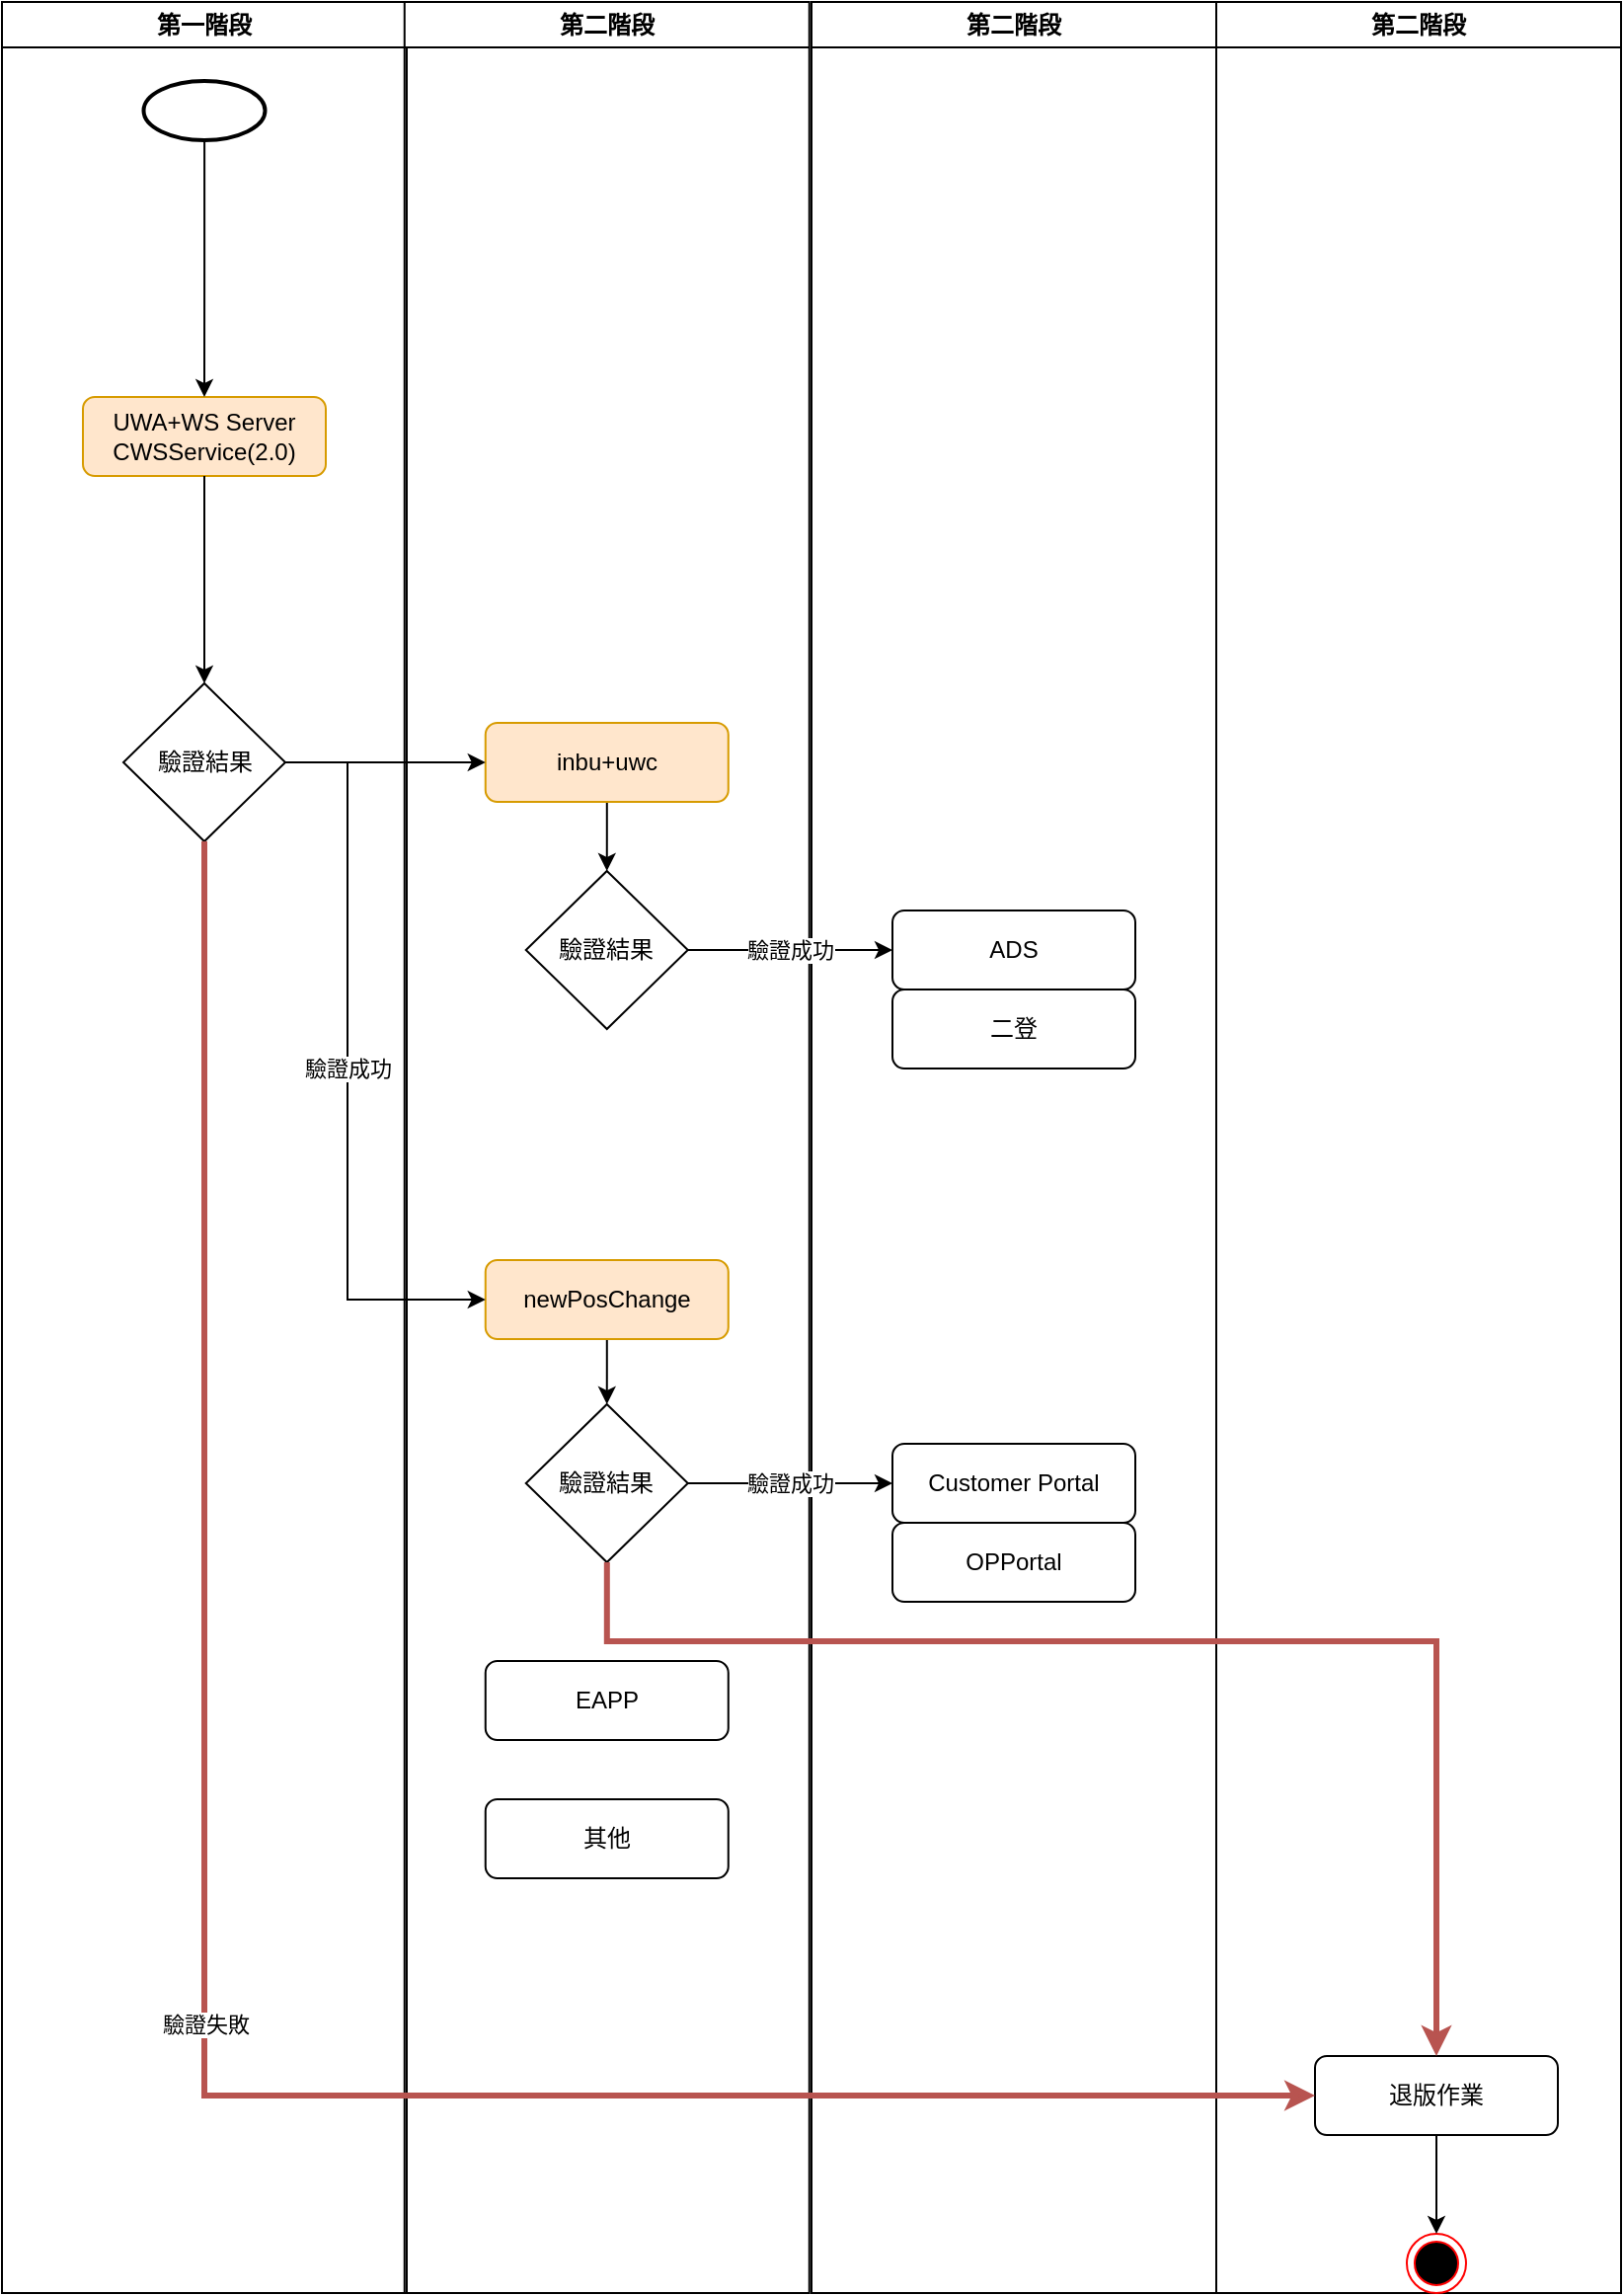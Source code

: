 <mxfile version="24.9.1">
  <diagram id="C5RBs43oDa-KdzZeNtuy" name="Page-1">
    <mxGraphModel dx="1434" dy="720" grid="1" gridSize="10" guides="1" tooltips="1" connect="1" arrows="1" fold="1" page="1" pageScale="1" pageWidth="827" pageHeight="1169" math="0" shadow="0">
      <root>
        <mxCell id="WIyWlLk6GJQsqaUBKTNV-0" />
        <mxCell id="WIyWlLk6GJQsqaUBKTNV-1" parent="WIyWlLk6GJQsqaUBKTNV-0" />
        <mxCell id="SWPrqackAz6YK81M5vLL-34" value="第一階段" style="swimlane;whiteSpace=wrap;html=1;" vertex="1" parent="WIyWlLk6GJQsqaUBKTNV-1">
          <mxGeometry x="5.0" width="205.0" height="1160" as="geometry" />
        </mxCell>
        <mxCell id="SWPrqackAz6YK81M5vLL-33" value="UWA+WS Server&lt;div&gt;CWSService(2.0)&lt;/div&gt;" style="rounded=1;whiteSpace=wrap;html=1;fontSize=12;glass=0;strokeWidth=1;shadow=0;fillColor=#ffe6cc;strokeColor=#d79b00;" vertex="1" parent="SWPrqackAz6YK81M5vLL-34">
          <mxGeometry x="41.0" y="200" width="123.0" height="40" as="geometry" />
        </mxCell>
        <mxCell id="SWPrqackAz6YK81M5vLL-39" style="edgeStyle=orthogonalEdgeStyle;rounded=0;orthogonalLoop=1;jettySize=auto;html=1;entryX=0.5;entryY=0;entryDx=0;entryDy=0;" edge="1" parent="SWPrqackAz6YK81M5vLL-34" source="SWPrqackAz6YK81M5vLL-38" target="SWPrqackAz6YK81M5vLL-33">
          <mxGeometry relative="1" as="geometry" />
        </mxCell>
        <mxCell id="SWPrqackAz6YK81M5vLL-38" value="" style="strokeWidth=2;html=1;shape=mxgraph.flowchart.start_1;whiteSpace=wrap;" vertex="1" parent="SWPrqackAz6YK81M5vLL-34">
          <mxGeometry x="71.75" y="40" width="61.5" height="30" as="geometry" />
        </mxCell>
        <mxCell id="SWPrqackAz6YK81M5vLL-43" value="驗證結果" style="rhombus;whiteSpace=wrap;html=1;" vertex="1" parent="SWPrqackAz6YK81M5vLL-34">
          <mxGeometry x="61.5" y="345" width="82" height="80" as="geometry" />
        </mxCell>
        <mxCell id="SWPrqackAz6YK81M5vLL-40" style="rounded=0;orthogonalLoop=1;jettySize=auto;html=1;elbow=vertical;entryX=0.5;entryY=0;entryDx=0;entryDy=0;" edge="1" parent="SWPrqackAz6YK81M5vLL-34" source="SWPrqackAz6YK81M5vLL-33" target="SWPrqackAz6YK81M5vLL-43">
          <mxGeometry relative="1" as="geometry" />
        </mxCell>
        <mxCell id="SWPrqackAz6YK81M5vLL-35" value="第二階段" style="swimlane;whiteSpace=wrap;html=1;startSize=23;" vertex="1" parent="WIyWlLk6GJQsqaUBKTNV-1">
          <mxGeometry x="208.88" width="205.0" height="1160" as="geometry" />
        </mxCell>
        <mxCell id="SWPrqackAz6YK81M5vLL-70" style="edgeStyle=orthogonalEdgeStyle;rounded=0;orthogonalLoop=1;jettySize=auto;html=1;entryX=0.5;entryY=0;entryDx=0;entryDy=0;" edge="1" parent="SWPrqackAz6YK81M5vLL-35" source="SWPrqackAz6YK81M5vLL-4" target="SWPrqackAz6YK81M5vLL-69">
          <mxGeometry relative="1" as="geometry" />
        </mxCell>
        <mxCell id="SWPrqackAz6YK81M5vLL-4" value="inbu+uwc" style="rounded=1;whiteSpace=wrap;html=1;fontSize=12;glass=0;strokeWidth=1;shadow=0;fillColor=#ffe6cc;strokeColor=#d79b00;" vertex="1" parent="SWPrqackAz6YK81M5vLL-35">
          <mxGeometry x="41.0" y="365" width="123.0" height="40" as="geometry" />
        </mxCell>
        <mxCell id="SWPrqackAz6YK81M5vLL-72" style="edgeStyle=orthogonalEdgeStyle;rounded=0;orthogonalLoop=1;jettySize=auto;html=1;entryX=0.5;entryY=0;entryDx=0;entryDy=0;" edge="1" parent="SWPrqackAz6YK81M5vLL-35" source="WIyWlLk6GJQsqaUBKTNV-12" target="SWPrqackAz6YK81M5vLL-71">
          <mxGeometry relative="1" as="geometry" />
        </mxCell>
        <mxCell id="WIyWlLk6GJQsqaUBKTNV-12" value="newPosChange" style="rounded=1;whiteSpace=wrap;html=1;fontSize=12;glass=0;strokeWidth=1;shadow=0;fillColor=#ffe6cc;strokeColor=#d79b00;" parent="SWPrqackAz6YK81M5vLL-35" vertex="1">
          <mxGeometry x="41.0" y="637" width="123.0" height="40" as="geometry" />
        </mxCell>
        <mxCell id="SWPrqackAz6YK81M5vLL-8" value="EAPP" style="rounded=1;whiteSpace=wrap;html=1;fontSize=12;glass=0;strokeWidth=1;shadow=0;" vertex="1" parent="SWPrqackAz6YK81M5vLL-35">
          <mxGeometry x="41.0" y="840" width="123.0" height="40" as="geometry" />
        </mxCell>
        <mxCell id="SWPrqackAz6YK81M5vLL-25" value="其他" style="rounded=1;whiteSpace=wrap;html=1;fontSize=12;glass=0;strokeWidth=1;shadow=0;" vertex="1" parent="SWPrqackAz6YK81M5vLL-35">
          <mxGeometry x="41.0" y="910" width="123.0" height="40" as="geometry" />
        </mxCell>
        <mxCell id="SWPrqackAz6YK81M5vLL-69" value="驗證結果" style="rhombus;whiteSpace=wrap;html=1;" vertex="1" parent="SWPrqackAz6YK81M5vLL-35">
          <mxGeometry x="61.5" y="440" width="82" height="80" as="geometry" />
        </mxCell>
        <mxCell id="SWPrqackAz6YK81M5vLL-71" value="驗證結果" style="rhombus;whiteSpace=wrap;html=1;" vertex="1" parent="SWPrqackAz6YK81M5vLL-35">
          <mxGeometry x="61.5" y="710" width="82" height="80" as="geometry" />
        </mxCell>
        <mxCell id="SWPrqackAz6YK81M5vLL-45" value="第二階段" style="swimlane;whiteSpace=wrap;html=1;startSize=23;" vertex="1" parent="WIyWlLk6GJQsqaUBKTNV-1">
          <mxGeometry x="415.0" width="205.0" height="1160" as="geometry" />
        </mxCell>
        <mxCell id="SWPrqackAz6YK81M5vLL-13" value="&lt;span style=&quot;text-align: left;&quot;&gt;Customer Portal&lt;/span&gt;" style="rounded=1;whiteSpace=wrap;html=1;fontSize=12;glass=0;strokeWidth=1;shadow=0;" vertex="1" parent="SWPrqackAz6YK81M5vLL-45">
          <mxGeometry x="41.0" y="730" width="123.0" height="40" as="geometry" />
        </mxCell>
        <mxCell id="SWPrqackAz6YK81M5vLL-14" value="&lt;div style=&quot;text-align: left;&quot;&gt;&lt;span style=&quot;background-color: initial;&quot;&gt;OPPortal&lt;/span&gt;&lt;/div&gt;" style="rounded=1;whiteSpace=wrap;html=1;fontSize=12;glass=0;strokeWidth=1;shadow=0;" vertex="1" parent="SWPrqackAz6YK81M5vLL-45">
          <mxGeometry x="41.0" y="770" width="123.0" height="40" as="geometry" />
        </mxCell>
        <mxCell id="SWPrqackAz6YK81M5vLL-10" value="ADS" style="rounded=1;whiteSpace=wrap;html=1;fontSize=12;glass=0;strokeWidth=1;shadow=0;" vertex="1" parent="SWPrqackAz6YK81M5vLL-45">
          <mxGeometry x="41.0" y="460" width="123.0" height="40" as="geometry" />
        </mxCell>
        <mxCell id="SWPrqackAz6YK81M5vLL-11" value="二登" style="rounded=1;whiteSpace=wrap;html=1;fontSize=12;glass=0;strokeWidth=1;shadow=0;" vertex="1" parent="SWPrqackAz6YK81M5vLL-45">
          <mxGeometry x="41.0" y="500" width="123.0" height="40" as="geometry" />
        </mxCell>
        <mxCell id="SWPrqackAz6YK81M5vLL-60" value="第二階段" style="swimlane;whiteSpace=wrap;html=1;startSize=23;" vertex="1" parent="WIyWlLk6GJQsqaUBKTNV-1">
          <mxGeometry x="620" width="205.0" height="1160" as="geometry" />
        </mxCell>
        <mxCell id="SWPrqackAz6YK81M5vLL-59" value="退版作業" style="rounded=1;whiteSpace=wrap;html=1;fontSize=12;glass=0;strokeWidth=1;shadow=0;" vertex="1" parent="SWPrqackAz6YK81M5vLL-60">
          <mxGeometry x="50" y="1040" width="123.0" height="40" as="geometry" />
        </mxCell>
        <mxCell id="SWPrqackAz6YK81M5vLL-67" value="" style="ellipse;html=1;shape=endState;fillColor=#000000;strokeColor=#ff0000;" vertex="1" parent="SWPrqackAz6YK81M5vLL-60">
          <mxGeometry x="96.5" y="1130" width="30" height="30" as="geometry" />
        </mxCell>
        <mxCell id="SWPrqackAz6YK81M5vLL-68" style="edgeStyle=orthogonalEdgeStyle;rounded=0;orthogonalLoop=1;jettySize=auto;html=1;entryX=0.5;entryY=0;entryDx=0;entryDy=0;" edge="1" parent="SWPrqackAz6YK81M5vLL-60" source="SWPrqackAz6YK81M5vLL-59" target="SWPrqackAz6YK81M5vLL-67">
          <mxGeometry relative="1" as="geometry" />
        </mxCell>
        <mxCell id="SWPrqackAz6YK81M5vLL-53" style="rounded=0;orthogonalLoop=1;jettySize=auto;html=1;entryX=0;entryY=0.5;entryDx=0;entryDy=0;" edge="1" parent="WIyWlLk6GJQsqaUBKTNV-1" source="SWPrqackAz6YK81M5vLL-43" target="SWPrqackAz6YK81M5vLL-4">
          <mxGeometry relative="1" as="geometry" />
        </mxCell>
        <mxCell id="SWPrqackAz6YK81M5vLL-56" value="驗證成功" style="edgeStyle=orthogonalEdgeStyle;rounded=0;orthogonalLoop=1;jettySize=auto;html=1;entryX=0;entryY=0.5;entryDx=0;entryDy=0;" edge="1" parent="WIyWlLk6GJQsqaUBKTNV-1" source="SWPrqackAz6YK81M5vLL-43" target="WIyWlLk6GJQsqaUBKTNV-12">
          <mxGeometry relative="1" as="geometry">
            <Array as="points">
              <mxPoint x="180" y="385" />
              <mxPoint x="180" y="657" />
            </Array>
          </mxGeometry>
        </mxCell>
        <mxCell id="SWPrqackAz6YK81M5vLL-54" value="驗證成功" style="edgeStyle=orthogonalEdgeStyle;rounded=0;orthogonalLoop=1;jettySize=auto;html=1;exitX=1;exitY=0.5;exitDx=0;exitDy=0;" edge="1" parent="WIyWlLk6GJQsqaUBKTNV-1" source="SWPrqackAz6YK81M5vLL-69" target="SWPrqackAz6YK81M5vLL-10">
          <mxGeometry relative="1" as="geometry" />
        </mxCell>
        <mxCell id="SWPrqackAz6YK81M5vLL-73" value="驗證成功" style="edgeStyle=orthogonalEdgeStyle;rounded=0;orthogonalLoop=1;jettySize=auto;html=1;entryX=0;entryY=0.5;entryDx=0;entryDy=0;" edge="1" parent="WIyWlLk6GJQsqaUBKTNV-1" source="SWPrqackAz6YK81M5vLL-71" target="SWPrqackAz6YK81M5vLL-13">
          <mxGeometry relative="1" as="geometry" />
        </mxCell>
        <mxCell id="SWPrqackAz6YK81M5vLL-65" value="驗證失敗" style="edgeStyle=orthogonalEdgeStyle;rounded=0;orthogonalLoop=1;jettySize=auto;html=1;entryX=0;entryY=0.5;entryDx=0;entryDy=0;strokeWidth=3;strokeColor=#b85450;fillColor=#f8cecc;" edge="1" parent="WIyWlLk6GJQsqaUBKTNV-1" source="SWPrqackAz6YK81M5vLL-43" target="SWPrqackAz6YK81M5vLL-59">
          <mxGeometry relative="1" as="geometry">
            <Array as="points">
              <mxPoint x="108" y="1060" />
            </Array>
          </mxGeometry>
        </mxCell>
        <mxCell id="SWPrqackAz6YK81M5vLL-75" style="edgeStyle=orthogonalEdgeStyle;rounded=0;orthogonalLoop=1;jettySize=auto;html=1;entryX=0.5;entryY=0;entryDx=0;entryDy=0;fillColor=#f8cecc;strokeColor=#b85450;strokeWidth=3;" edge="1" parent="WIyWlLk6GJQsqaUBKTNV-1" source="SWPrqackAz6YK81M5vLL-71" target="SWPrqackAz6YK81M5vLL-59">
          <mxGeometry relative="1" as="geometry">
            <Array as="points">
              <mxPoint x="311" y="830" />
              <mxPoint x="732" y="830" />
            </Array>
          </mxGeometry>
        </mxCell>
      </root>
    </mxGraphModel>
  </diagram>
</mxfile>

